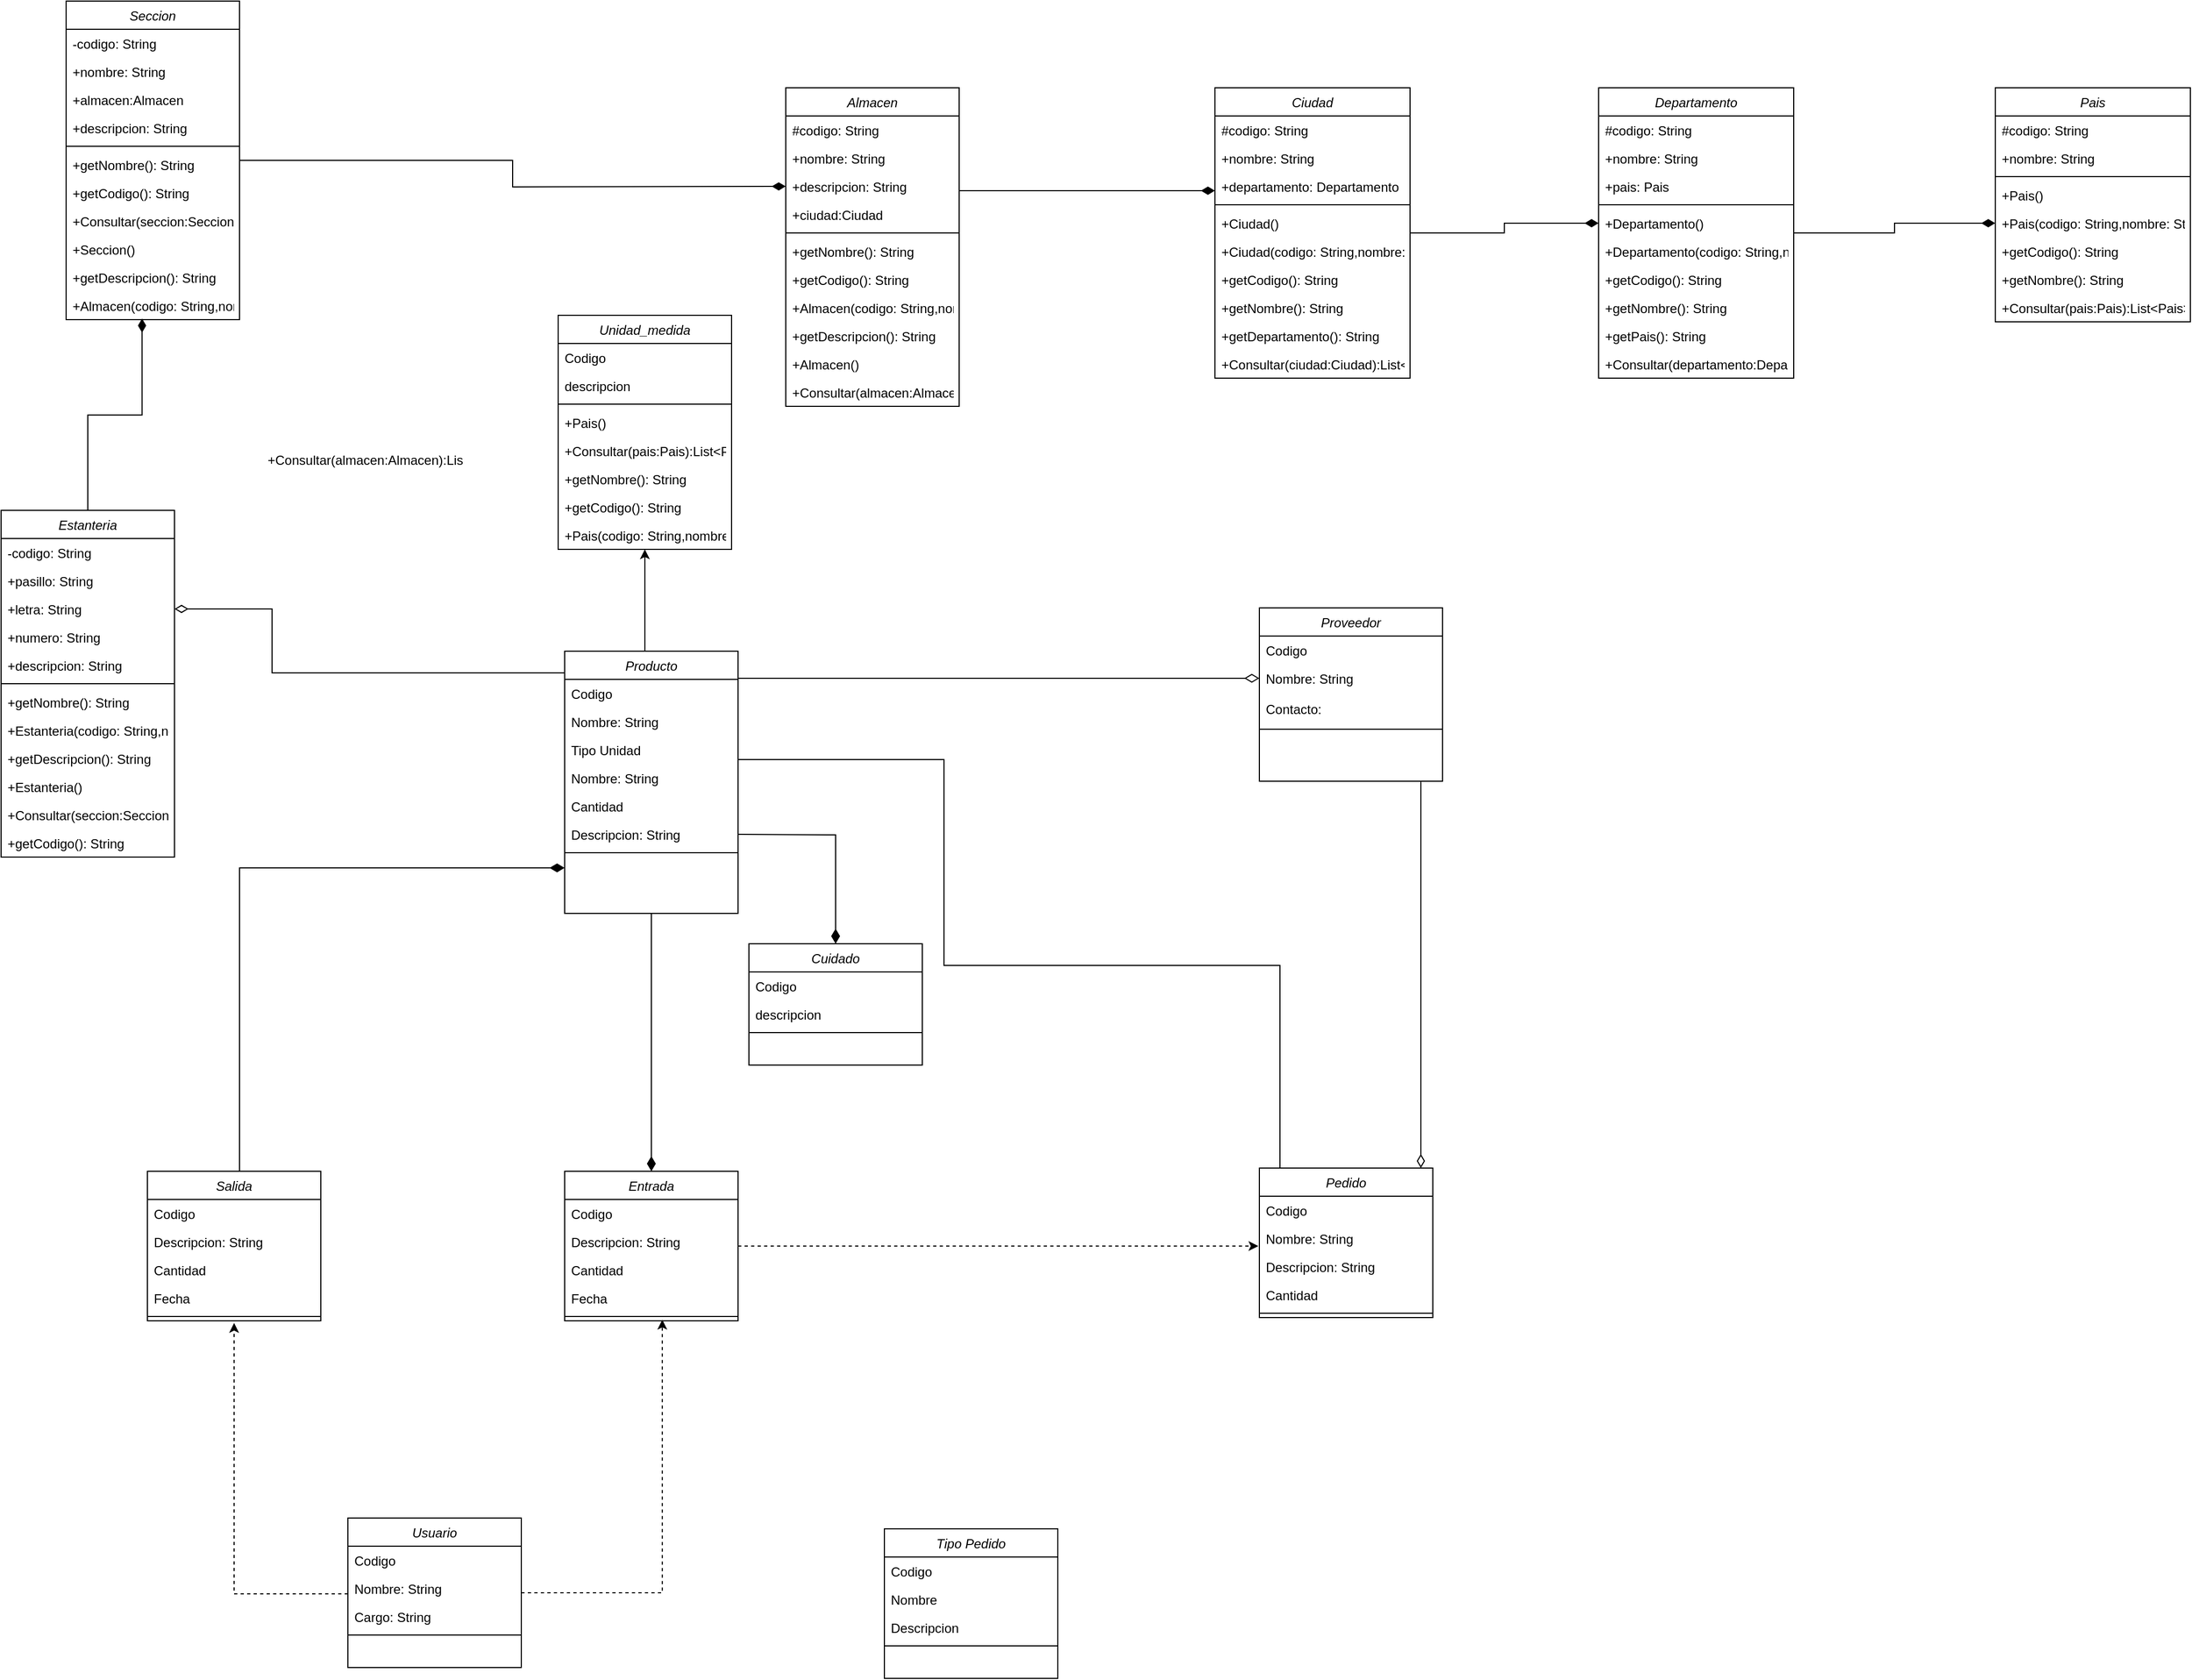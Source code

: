 <mxfile version="20.3.0" type="github">
  <diagram id="C5RBs43oDa-KdzZeNtuy" name="Page-1">
    <mxGraphModel dx="570" dy="1481" grid="1" gridSize="10" guides="1" tooltips="1" connect="1" arrows="1" fold="1" page="1" pageScale="1" pageWidth="827" pageHeight="1169" math="0" shadow="0">
      <root>
        <mxCell id="WIyWlLk6GJQsqaUBKTNV-0" />
        <mxCell id="WIyWlLk6GJQsqaUBKTNV-1" parent="WIyWlLk6GJQsqaUBKTNV-0" />
        <mxCell id="LgvfmR9-56JRPEU1bEDX-1" style="edgeStyle=orthogonalEdgeStyle;rounded=0;orthogonalLoop=1;jettySize=auto;html=1;endArrow=diamondThin;endFill=0;startSize=10;endSize=10;" parent="WIyWlLk6GJQsqaUBKTNV-1" source="zkfFHV4jXpPFQw0GAbJ--0" target="-KuMpNJdJ7WEaTeVx7aB-79" edge="1">
          <mxGeometry relative="1" as="geometry">
            <Array as="points">
              <mxPoint x="1310" y="-240" />
              <mxPoint x="1310" y="-240" />
            </Array>
          </mxGeometry>
        </mxCell>
        <mxCell id="zkfFHV4jXpPFQw0GAbJ--0" value="Proveedor" style="swimlane;fontStyle=2;align=center;verticalAlign=top;childLayout=stackLayout;horizontal=1;startSize=26;horizontalStack=0;resizeParent=1;resizeLast=0;collapsible=1;marginBottom=0;rounded=0;shadow=0;strokeWidth=1;" parent="WIyWlLk6GJQsqaUBKTNV-1" vertex="1">
          <mxGeometry x="1161" y="-560" width="169" height="160" as="geometry">
            <mxRectangle x="230" y="140" width="160" height="26" as="alternateBounds" />
          </mxGeometry>
        </mxCell>
        <mxCell id="-KuMpNJdJ7WEaTeVx7aB-61" value="Codigo" style="text;align=left;verticalAlign=top;spacingLeft=4;spacingRight=4;overflow=hidden;rotatable=0;points=[[0,0.5],[1,0.5]];portConstraint=eastwest;" parent="zkfFHV4jXpPFQw0GAbJ--0" vertex="1">
          <mxGeometry y="26" width="169" height="26" as="geometry" />
        </mxCell>
        <mxCell id="zkfFHV4jXpPFQw0GAbJ--1" value="Nombre: String" style="text;align=left;verticalAlign=top;spacingLeft=4;spacingRight=4;overflow=hidden;rotatable=0;points=[[0,0.5],[1,0.5]];portConstraint=eastwest;" parent="zkfFHV4jXpPFQw0GAbJ--0" vertex="1">
          <mxGeometry y="52" width="169" height="28" as="geometry" />
        </mxCell>
        <mxCell id="x1DlfcaKUxMc92nRR1oP-15" value="Contacto:" style="text;align=left;verticalAlign=top;spacingLeft=4;spacingRight=4;overflow=hidden;rotatable=0;points=[[0,0.5],[1,0.5]];portConstraint=eastwest;" parent="zkfFHV4jXpPFQw0GAbJ--0" vertex="1">
          <mxGeometry y="80" width="169" height="28" as="geometry" />
        </mxCell>
        <mxCell id="zkfFHV4jXpPFQw0GAbJ--4" value="" style="line;html=1;strokeWidth=1;align=left;verticalAlign=middle;spacingTop=-1;spacingLeft=3;spacingRight=3;rotatable=0;labelPosition=right;points=[];portConstraint=eastwest;" parent="zkfFHV4jXpPFQw0GAbJ--0" vertex="1">
          <mxGeometry y="108" width="169" height="8" as="geometry" />
        </mxCell>
        <mxCell id="FrrXkEWVm4gh1E0Oda3U-0" style="edgeStyle=orthogonalEdgeStyle;rounded=0;orthogonalLoop=1;jettySize=auto;html=1;entryX=0.5;entryY=1.25;entryDx=0;entryDy=0;entryPerimeter=0;dashed=1;" parent="WIyWlLk6GJQsqaUBKTNV-1" source="-KuMpNJdJ7WEaTeVx7aB-62" target="-KuMpNJdJ7WEaTeVx7aB-78" edge="1">
          <mxGeometry relative="1" as="geometry">
            <Array as="points">
              <mxPoint x="215" y="350" />
            </Array>
          </mxGeometry>
        </mxCell>
        <mxCell id="FrrXkEWVm4gh1E0Oda3U-1" style="edgeStyle=orthogonalEdgeStyle;rounded=0;orthogonalLoop=1;jettySize=auto;html=1;entryX=0.563;entryY=0.875;entryDx=0;entryDy=0;entryPerimeter=0;dashed=1;" parent="WIyWlLk6GJQsqaUBKTNV-1" source="-KuMpNJdJ7WEaTeVx7aB-62" target="M_nrPv68LQVrj1rYmoWH-5" edge="1">
          <mxGeometry relative="1" as="geometry">
            <Array as="points">
              <mxPoint x="610" y="349" />
            </Array>
          </mxGeometry>
        </mxCell>
        <mxCell id="-KuMpNJdJ7WEaTeVx7aB-62" value="Usuario" style="swimlane;fontStyle=2;align=center;verticalAlign=top;childLayout=stackLayout;horizontal=1;startSize=26;horizontalStack=0;resizeParent=1;resizeLast=0;collapsible=1;marginBottom=0;rounded=0;shadow=0;strokeWidth=1;" parent="WIyWlLk6GJQsqaUBKTNV-1" vertex="1">
          <mxGeometry x="320" y="280" width="160" height="138" as="geometry">
            <mxRectangle x="230" y="140" width="160" height="26" as="alternateBounds" />
          </mxGeometry>
        </mxCell>
        <mxCell id="-KuMpNJdJ7WEaTeVx7aB-63" value="Codigo" style="text;align=left;verticalAlign=top;spacingLeft=4;spacingRight=4;overflow=hidden;rotatable=0;points=[[0,0.5],[1,0.5]];portConstraint=eastwest;" parent="-KuMpNJdJ7WEaTeVx7aB-62" vertex="1">
          <mxGeometry y="26" width="160" height="26" as="geometry" />
        </mxCell>
        <mxCell id="-KuMpNJdJ7WEaTeVx7aB-64" value="Nombre: String" style="text;align=left;verticalAlign=top;spacingLeft=4;spacingRight=4;overflow=hidden;rotatable=0;points=[[0,0.5],[1,0.5]];portConstraint=eastwest;" parent="-KuMpNJdJ7WEaTeVx7aB-62" vertex="1">
          <mxGeometry y="52" width="160" height="26" as="geometry" />
        </mxCell>
        <mxCell id="doakBsPh-R9lay9GGXW2-1" value="Cargo: String" style="text;align=left;verticalAlign=top;spacingLeft=4;spacingRight=4;overflow=hidden;rotatable=0;points=[[0,0.5],[1,0.5]];portConstraint=eastwest;" parent="-KuMpNJdJ7WEaTeVx7aB-62" vertex="1">
          <mxGeometry y="78" width="160" height="26" as="geometry" />
        </mxCell>
        <mxCell id="-KuMpNJdJ7WEaTeVx7aB-66" value="" style="line;html=1;strokeWidth=1;align=left;verticalAlign=middle;spacingTop=-1;spacingLeft=3;spacingRight=3;rotatable=0;labelPosition=right;points=[];portConstraint=eastwest;" parent="-KuMpNJdJ7WEaTeVx7aB-62" vertex="1">
          <mxGeometry y="104" width="160" height="8" as="geometry" />
        </mxCell>
        <mxCell id="FrrXkEWVm4gh1E0Oda3U-3" style="edgeStyle=orthogonalEdgeStyle;rounded=0;orthogonalLoop=1;jettySize=auto;html=1;endArrow=diamondThin;endFill=0;endSize=11;" parent="WIyWlLk6GJQsqaUBKTNV-1" source="-KuMpNJdJ7WEaTeVx7aB-67" target="zkfFHV4jXpPFQw0GAbJ--1" edge="1">
          <mxGeometry relative="1" as="geometry">
            <Array as="points">
              <mxPoint x="1080" y="-495" />
              <mxPoint x="1080" y="-495" />
            </Array>
          </mxGeometry>
        </mxCell>
        <mxCell id="FrrXkEWVm4gh1E0Oda3U-4" style="edgeStyle=orthogonalEdgeStyle;rounded=0;orthogonalLoop=1;jettySize=auto;html=1;entryX=0.5;entryY=0;entryDx=0;entryDy=0;endArrow=diamondThin;endFill=1;endSize=11;" parent="WIyWlLk6GJQsqaUBKTNV-1" source="-KuMpNJdJ7WEaTeVx7aB-67" target="M_nrPv68LQVrj1rYmoWH-0" edge="1">
          <mxGeometry relative="1" as="geometry" />
        </mxCell>
        <mxCell id="LgvfmR9-56JRPEU1bEDX-0" style="edgeStyle=orthogonalEdgeStyle;rounded=0;orthogonalLoop=1;jettySize=auto;html=1;endArrow=none;endFill=0;" parent="WIyWlLk6GJQsqaUBKTNV-1" source="-KuMpNJdJ7WEaTeVx7aB-67" target="-KuMpNJdJ7WEaTeVx7aB-79" edge="1">
          <mxGeometry relative="1" as="geometry">
            <Array as="points">
              <mxPoint x="870" y="-420" />
              <mxPoint x="870" y="-230" />
              <mxPoint x="1180" y="-230" />
            </Array>
          </mxGeometry>
        </mxCell>
        <mxCell id="KFpGfA5ClN1uyPiwpJer-17" style="edgeStyle=orthogonalEdgeStyle;rounded=0;orthogonalLoop=1;jettySize=auto;html=1;entryX=1;entryY=0.5;entryDx=0;entryDy=0;endArrow=diamondThin;endFill=0;endSize=10;" parent="WIyWlLk6GJQsqaUBKTNV-1" source="-KuMpNJdJ7WEaTeVx7aB-67" target="doakBsPh-R9lay9GGXW2-18" edge="1">
          <mxGeometry relative="1" as="geometry">
            <Array as="points">
              <mxPoint x="250" y="-500" />
              <mxPoint x="250" y="-559" />
            </Array>
          </mxGeometry>
        </mxCell>
        <mxCell id="VSebWjxJgYvtycWoznJE-12" style="edgeStyle=orthogonalEdgeStyle;rounded=0;orthogonalLoop=1;jettySize=auto;html=1;" parent="WIyWlLk6GJQsqaUBKTNV-1" source="-KuMpNJdJ7WEaTeVx7aB-67" target="x1DlfcaKUxMc92nRR1oP-0" edge="1">
          <mxGeometry relative="1" as="geometry">
            <Array as="points">
              <mxPoint x="594" y="-550" />
              <mxPoint x="594" y="-550" />
            </Array>
          </mxGeometry>
        </mxCell>
        <mxCell id="-KuMpNJdJ7WEaTeVx7aB-67" value="Producto" style="swimlane;fontStyle=2;align=center;verticalAlign=top;childLayout=stackLayout;horizontal=1;startSize=26;horizontalStack=0;resizeParent=1;resizeLast=0;collapsible=1;marginBottom=0;rounded=0;shadow=0;strokeWidth=1;" parent="WIyWlLk6GJQsqaUBKTNV-1" vertex="1">
          <mxGeometry x="520" y="-520" width="160" height="242" as="geometry">
            <mxRectangle x="230" y="140" width="160" height="26" as="alternateBounds" />
          </mxGeometry>
        </mxCell>
        <mxCell id="-KuMpNJdJ7WEaTeVx7aB-68" value="Codigo" style="text;align=left;verticalAlign=top;spacingLeft=4;spacingRight=4;overflow=hidden;rotatable=0;points=[[0,0.5],[1,0.5]];portConstraint=eastwest;" parent="-KuMpNJdJ7WEaTeVx7aB-67" vertex="1">
          <mxGeometry y="26" width="160" height="26" as="geometry" />
        </mxCell>
        <mxCell id="-KuMpNJdJ7WEaTeVx7aB-69" value="Nombre: String" style="text;align=left;verticalAlign=top;spacingLeft=4;spacingRight=4;overflow=hidden;rotatable=0;points=[[0,0.5],[1,0.5]];portConstraint=eastwest;" parent="-KuMpNJdJ7WEaTeVx7aB-67" vertex="1">
          <mxGeometry y="52" width="160" height="26" as="geometry" />
        </mxCell>
        <mxCell id="LgvfmR9-56JRPEU1bEDX-3" value="Tipo Unidad" style="text;align=left;verticalAlign=top;spacingLeft=4;spacingRight=4;overflow=hidden;rotatable=0;points=[[0,0.5],[1,0.5]];portConstraint=eastwest;" parent="-KuMpNJdJ7WEaTeVx7aB-67" vertex="1">
          <mxGeometry y="78" width="160" height="26" as="geometry" />
        </mxCell>
        <mxCell id="LgvfmR9-56JRPEU1bEDX-2" value="Nombre: String" style="text;align=left;verticalAlign=top;spacingLeft=4;spacingRight=4;overflow=hidden;rotatable=0;points=[[0,0.5],[1,0.5]];portConstraint=eastwest;" parent="-KuMpNJdJ7WEaTeVx7aB-67" vertex="1">
          <mxGeometry y="104" width="160" height="26" as="geometry" />
        </mxCell>
        <mxCell id="-KuMpNJdJ7WEaTeVx7aB-72" value="Cantidad" style="text;align=left;verticalAlign=top;spacingLeft=4;spacingRight=4;overflow=hidden;rotatable=0;points=[[0,0.5],[1,0.5]];portConstraint=eastwest;rounded=0;shadow=0;html=0;" parent="-KuMpNJdJ7WEaTeVx7aB-67" vertex="1">
          <mxGeometry y="130" width="160" height="26" as="geometry" />
        </mxCell>
        <mxCell id="-KuMpNJdJ7WEaTeVx7aB-70" value="Descripcion: String" style="text;align=left;verticalAlign=top;spacingLeft=4;spacingRight=4;overflow=hidden;rotatable=0;points=[[0,0.5],[1,0.5]];portConstraint=eastwest;rounded=0;shadow=0;html=0;" parent="-KuMpNJdJ7WEaTeVx7aB-67" vertex="1">
          <mxGeometry y="156" width="160" height="26" as="geometry" />
        </mxCell>
        <mxCell id="-KuMpNJdJ7WEaTeVx7aB-71" value="" style="line;html=1;strokeWidth=1;align=left;verticalAlign=middle;spacingTop=-1;spacingLeft=3;spacingRight=3;rotatable=0;labelPosition=right;points=[];portConstraint=eastwest;" parent="-KuMpNJdJ7WEaTeVx7aB-67" vertex="1">
          <mxGeometry y="182" width="160" height="8" as="geometry" />
        </mxCell>
        <mxCell id="FrrXkEWVm4gh1E0Oda3U-6" style="edgeStyle=orthogonalEdgeStyle;rounded=0;orthogonalLoop=1;jettySize=auto;html=1;endArrow=diamondThin;endFill=1;endSize=11;" parent="WIyWlLk6GJQsqaUBKTNV-1" source="-KuMpNJdJ7WEaTeVx7aB-73" target="-KuMpNJdJ7WEaTeVx7aB-67" edge="1">
          <mxGeometry relative="1" as="geometry">
            <Array as="points">
              <mxPoint x="220" y="-320" />
            </Array>
          </mxGeometry>
        </mxCell>
        <mxCell id="-KuMpNJdJ7WEaTeVx7aB-73" value="Salida" style="swimlane;fontStyle=2;align=center;verticalAlign=top;childLayout=stackLayout;horizontal=1;startSize=26;horizontalStack=0;resizeParent=1;resizeLast=0;collapsible=1;marginBottom=0;rounded=0;shadow=0;strokeWidth=1;" parent="WIyWlLk6GJQsqaUBKTNV-1" vertex="1">
          <mxGeometry x="135" y="-40" width="160" height="138" as="geometry">
            <mxRectangle x="230" y="140" width="160" height="26" as="alternateBounds" />
          </mxGeometry>
        </mxCell>
        <mxCell id="-KuMpNJdJ7WEaTeVx7aB-74" value="Codigo" style="text;align=left;verticalAlign=top;spacingLeft=4;spacingRight=4;overflow=hidden;rotatable=0;points=[[0,0.5],[1,0.5]];portConstraint=eastwest;" parent="-KuMpNJdJ7WEaTeVx7aB-73" vertex="1">
          <mxGeometry y="26" width="160" height="26" as="geometry" />
        </mxCell>
        <mxCell id="-KuMpNJdJ7WEaTeVx7aB-76" value="Descripcion: String" style="text;align=left;verticalAlign=top;spacingLeft=4;spacingRight=4;overflow=hidden;rotatable=0;points=[[0,0.5],[1,0.5]];portConstraint=eastwest;rounded=0;shadow=0;html=0;" parent="-KuMpNJdJ7WEaTeVx7aB-73" vertex="1">
          <mxGeometry y="52" width="160" height="26" as="geometry" />
        </mxCell>
        <mxCell id="-KuMpNJdJ7WEaTeVx7aB-77" value="Cantidad" style="text;align=left;verticalAlign=top;spacingLeft=4;spacingRight=4;overflow=hidden;rotatable=0;points=[[0,0.5],[1,0.5]];portConstraint=eastwest;rounded=0;shadow=0;html=0;" parent="-KuMpNJdJ7WEaTeVx7aB-73" vertex="1">
          <mxGeometry y="78" width="160" height="26" as="geometry" />
        </mxCell>
        <mxCell id="doakBsPh-R9lay9GGXW2-0" value="Fecha" style="text;align=left;verticalAlign=top;spacingLeft=4;spacingRight=4;overflow=hidden;rotatable=0;points=[[0,0.5],[1,0.5]];portConstraint=eastwest;" parent="-KuMpNJdJ7WEaTeVx7aB-73" vertex="1">
          <mxGeometry y="104" width="160" height="26" as="geometry" />
        </mxCell>
        <mxCell id="-KuMpNJdJ7WEaTeVx7aB-78" value="" style="line;html=1;strokeWidth=1;align=left;verticalAlign=middle;spacingTop=-1;spacingLeft=3;spacingRight=3;rotatable=0;labelPosition=right;points=[];portConstraint=eastwest;" parent="-KuMpNJdJ7WEaTeVx7aB-73" vertex="1">
          <mxGeometry y="130" width="160" height="8" as="geometry" />
        </mxCell>
        <mxCell id="-KuMpNJdJ7WEaTeVx7aB-79" value="Pedido" style="swimlane;fontStyle=2;align=center;verticalAlign=top;childLayout=stackLayout;horizontal=1;startSize=26;horizontalStack=0;resizeParent=1;resizeLast=0;collapsible=1;marginBottom=0;rounded=0;shadow=0;strokeWidth=1;" parent="WIyWlLk6GJQsqaUBKTNV-1" vertex="1">
          <mxGeometry x="1161" y="-43" width="160" height="138" as="geometry">
            <mxRectangle x="230" y="140" width="160" height="26" as="alternateBounds" />
          </mxGeometry>
        </mxCell>
        <mxCell id="-KuMpNJdJ7WEaTeVx7aB-80" value="Codigo" style="text;align=left;verticalAlign=top;spacingLeft=4;spacingRight=4;overflow=hidden;rotatable=0;points=[[0,0.5],[1,0.5]];portConstraint=eastwest;" parent="-KuMpNJdJ7WEaTeVx7aB-79" vertex="1">
          <mxGeometry y="26" width="160" height="26" as="geometry" />
        </mxCell>
        <mxCell id="-KuMpNJdJ7WEaTeVx7aB-81" value="Nombre: String" style="text;align=left;verticalAlign=top;spacingLeft=4;spacingRight=4;overflow=hidden;rotatable=0;points=[[0,0.5],[1,0.5]];portConstraint=eastwest;" parent="-KuMpNJdJ7WEaTeVx7aB-79" vertex="1">
          <mxGeometry y="52" width="160" height="26" as="geometry" />
        </mxCell>
        <mxCell id="-KuMpNJdJ7WEaTeVx7aB-82" value="Descripcion: String" style="text;align=left;verticalAlign=top;spacingLeft=4;spacingRight=4;overflow=hidden;rotatable=0;points=[[0,0.5],[1,0.5]];portConstraint=eastwest;rounded=0;shadow=0;html=0;" parent="-KuMpNJdJ7WEaTeVx7aB-79" vertex="1">
          <mxGeometry y="78" width="160" height="26" as="geometry" />
        </mxCell>
        <mxCell id="-KuMpNJdJ7WEaTeVx7aB-83" value="Cantidad" style="text;align=left;verticalAlign=top;spacingLeft=4;spacingRight=4;overflow=hidden;rotatable=0;points=[[0,0.5],[1,0.5]];portConstraint=eastwest;rounded=0;shadow=0;html=0;" parent="-KuMpNJdJ7WEaTeVx7aB-79" vertex="1">
          <mxGeometry y="104" width="160" height="26" as="geometry" />
        </mxCell>
        <mxCell id="-KuMpNJdJ7WEaTeVx7aB-84" value="" style="line;html=1;strokeWidth=1;align=left;verticalAlign=middle;spacingTop=-1;spacingLeft=3;spacingRight=3;rotatable=0;labelPosition=right;points=[];portConstraint=eastwest;" parent="-KuMpNJdJ7WEaTeVx7aB-79" vertex="1">
          <mxGeometry y="130" width="160" height="8" as="geometry" />
        </mxCell>
        <mxCell id="KFpGfA5ClN1uyPiwpJer-16" style="edgeStyle=orthogonalEdgeStyle;rounded=0;orthogonalLoop=1;jettySize=auto;html=1;endArrow=diamondThin;endFill=1;endSize=10;entryX=0.438;entryY=0.962;entryDx=0;entryDy=0;entryPerimeter=0;" parent="WIyWlLk6GJQsqaUBKTNV-1" source="doakBsPh-R9lay9GGXW2-14" target="VSebWjxJgYvtycWoznJE-2" edge="1">
          <mxGeometry relative="1" as="geometry">
            <mxPoint x="110" y="-880" as="targetPoint" />
          </mxGeometry>
        </mxCell>
        <mxCell id="doakBsPh-R9lay9GGXW2-14" value="Estanteria&#xa;" style="swimlane;fontStyle=2;align=center;verticalAlign=top;childLayout=stackLayout;horizontal=1;startSize=26;horizontalStack=0;resizeParent=1;resizeLast=0;collapsible=1;marginBottom=0;rounded=0;shadow=0;strokeWidth=1;" parent="WIyWlLk6GJQsqaUBKTNV-1" vertex="1">
          <mxGeometry y="-650" width="160" height="320" as="geometry">
            <mxRectangle x="30" y="-1040" width="160" height="26" as="alternateBounds" />
          </mxGeometry>
        </mxCell>
        <mxCell id="doakBsPh-R9lay9GGXW2-15" value="-codigo: String" style="text;align=left;verticalAlign=top;spacingLeft=4;spacingRight=4;overflow=hidden;rotatable=0;points=[[0,0.5],[1,0.5]];portConstraint=eastwest;" parent="doakBsPh-R9lay9GGXW2-14" vertex="1">
          <mxGeometry y="26" width="160" height="26" as="geometry" />
        </mxCell>
        <mxCell id="doakBsPh-R9lay9GGXW2-16" value="+pasillo: String" style="text;align=left;verticalAlign=top;spacingLeft=4;spacingRight=4;overflow=hidden;rotatable=0;points=[[0,0.5],[1,0.5]];portConstraint=eastwest;" parent="doakBsPh-R9lay9GGXW2-14" vertex="1">
          <mxGeometry y="52" width="160" height="26" as="geometry" />
        </mxCell>
        <mxCell id="doakBsPh-R9lay9GGXW2-18" value="+letra: String" style="text;align=left;verticalAlign=top;spacingLeft=4;spacingRight=4;overflow=hidden;rotatable=0;points=[[0,0.5],[1,0.5]];portConstraint=eastwest;rounded=0;shadow=0;html=0;" parent="doakBsPh-R9lay9GGXW2-14" vertex="1">
          <mxGeometry y="78" width="160" height="26" as="geometry" />
        </mxCell>
        <mxCell id="LgvfmR9-56JRPEU1bEDX-13" value="+numero: String" style="text;align=left;verticalAlign=top;spacingLeft=4;spacingRight=4;overflow=hidden;rotatable=0;points=[[0,0.5],[1,0.5]];portConstraint=eastwest;rounded=0;shadow=0;html=0;" parent="doakBsPh-R9lay9GGXW2-14" vertex="1">
          <mxGeometry y="104" width="160" height="26" as="geometry" />
        </mxCell>
        <mxCell id="doakBsPh-R9lay9GGXW2-17" value="+descripcion: String" style="text;align=left;verticalAlign=top;spacingLeft=4;spacingRight=4;overflow=hidden;rotatable=0;points=[[0,0.5],[1,0.5]];portConstraint=eastwest;rounded=0;shadow=0;html=0;" parent="doakBsPh-R9lay9GGXW2-14" vertex="1">
          <mxGeometry y="130" width="160" height="26" as="geometry" />
        </mxCell>
        <mxCell id="doakBsPh-R9lay9GGXW2-19" value="" style="line;html=1;strokeWidth=1;align=left;verticalAlign=middle;spacingTop=-1;spacingLeft=3;spacingRight=3;rotatable=0;labelPosition=right;points=[];portConstraint=eastwest;" parent="doakBsPh-R9lay9GGXW2-14" vertex="1">
          <mxGeometry y="156" width="160" height="8" as="geometry" />
        </mxCell>
        <mxCell id="1x3r1Awy3uI4D6c1kBr4-1" value="+getNombre(): String" style="text;align=left;verticalAlign=top;spacingLeft=4;spacingRight=4;overflow=hidden;rotatable=0;points=[[0,0.5],[1,0.5]];portConstraint=eastwest;" vertex="1" parent="doakBsPh-R9lay9GGXW2-14">
          <mxGeometry y="164" width="160" height="26" as="geometry" />
        </mxCell>
        <mxCell id="1x3r1Awy3uI4D6c1kBr4-6" value="+Estanteria(codigo: String,nombre: String, pasillo:String, letra:String, numero:String, descripcion:String, seccion: Seccion)" style="text;align=left;verticalAlign=top;spacingLeft=4;spacingRight=4;overflow=hidden;rotatable=0;points=[[0,0.5],[1,0.5]];portConstraint=eastwest;" vertex="1" parent="doakBsPh-R9lay9GGXW2-14">
          <mxGeometry y="190" width="160" height="26" as="geometry" />
        </mxCell>
        <mxCell id="1x3r1Awy3uI4D6c1kBr4-5" value="+getDescripcion(): String" style="text;align=left;verticalAlign=top;spacingLeft=4;spacingRight=4;overflow=hidden;rotatable=0;points=[[0,0.5],[1,0.5]];portConstraint=eastwest;" vertex="1" parent="doakBsPh-R9lay9GGXW2-14">
          <mxGeometry y="216" width="160" height="26" as="geometry" />
        </mxCell>
        <mxCell id="1x3r1Awy3uI4D6c1kBr4-4" value="+Estanteria()" style="text;align=left;verticalAlign=top;spacingLeft=4;spacingRight=4;overflow=hidden;rotatable=0;points=[[0,0.5],[1,0.5]];portConstraint=eastwest;" vertex="1" parent="doakBsPh-R9lay9GGXW2-14">
          <mxGeometry y="242" width="160" height="26" as="geometry" />
        </mxCell>
        <mxCell id="1x3r1Awy3uI4D6c1kBr4-3" value="+Consultar(seccion:Seccion):List&lt;Estanteria&gt;" style="text;align=left;verticalAlign=top;spacingLeft=4;spacingRight=4;overflow=hidden;rotatable=0;points=[[0,0.5],[1,0.5]];portConstraint=eastwest;" vertex="1" parent="doakBsPh-R9lay9GGXW2-14">
          <mxGeometry y="268" width="160" height="26" as="geometry" />
        </mxCell>
        <mxCell id="1x3r1Awy3uI4D6c1kBr4-2" value="+getCodigo(): String" style="text;align=left;verticalAlign=top;spacingLeft=4;spacingRight=4;overflow=hidden;rotatable=0;points=[[0,0.5],[1,0.5]];portConstraint=eastwest;" vertex="1" parent="doakBsPh-R9lay9GGXW2-14">
          <mxGeometry y="294" width="160" height="26" as="geometry" />
        </mxCell>
        <mxCell id="doakBsPh-R9lay9GGXW2-20" value="Tipo Pedido" style="swimlane;fontStyle=2;align=center;verticalAlign=top;childLayout=stackLayout;horizontal=1;startSize=26;horizontalStack=0;resizeParent=1;resizeLast=0;collapsible=1;marginBottom=0;rounded=0;shadow=0;strokeWidth=1;" parent="WIyWlLk6GJQsqaUBKTNV-1" vertex="1">
          <mxGeometry x="815" y="290" width="160" height="138" as="geometry">
            <mxRectangle x="230" y="140" width="160" height="26" as="alternateBounds" />
          </mxGeometry>
        </mxCell>
        <mxCell id="doakBsPh-R9lay9GGXW2-21" value="Codigo" style="text;align=left;verticalAlign=top;spacingLeft=4;spacingRight=4;overflow=hidden;rotatable=0;points=[[0,0.5],[1,0.5]];portConstraint=eastwest;" parent="doakBsPh-R9lay9GGXW2-20" vertex="1">
          <mxGeometry y="26" width="160" height="26" as="geometry" />
        </mxCell>
        <mxCell id="doakBsPh-R9lay9GGXW2-22" value="Nombre" style="text;align=left;verticalAlign=top;spacingLeft=4;spacingRight=4;overflow=hidden;rotatable=0;points=[[0,0.5],[1,0.5]];portConstraint=eastwest;" parent="doakBsPh-R9lay9GGXW2-20" vertex="1">
          <mxGeometry y="52" width="160" height="26" as="geometry" />
        </mxCell>
        <mxCell id="doakBsPh-R9lay9GGXW2-23" value="Descripcion" style="text;align=left;verticalAlign=top;spacingLeft=4;spacingRight=4;overflow=hidden;rotatable=0;points=[[0,0.5],[1,0.5]];portConstraint=eastwest;rounded=0;shadow=0;html=0;" parent="doakBsPh-R9lay9GGXW2-20" vertex="1">
          <mxGeometry y="78" width="160" height="26" as="geometry" />
        </mxCell>
        <mxCell id="doakBsPh-R9lay9GGXW2-25" value="" style="line;html=1;strokeWidth=1;align=left;verticalAlign=middle;spacingTop=-1;spacingLeft=3;spacingRight=3;rotatable=0;labelPosition=right;points=[];portConstraint=eastwest;" parent="doakBsPh-R9lay9GGXW2-20" vertex="1">
          <mxGeometry y="104" width="160" height="8" as="geometry" />
        </mxCell>
        <mxCell id="FrrXkEWVm4gh1E0Oda3U-2" style="edgeStyle=orthogonalEdgeStyle;rounded=0;orthogonalLoop=1;jettySize=auto;html=1;entryX=-0.006;entryY=0.769;entryDx=0;entryDy=0;entryPerimeter=0;dashed=1;" parent="WIyWlLk6GJQsqaUBKTNV-1" source="M_nrPv68LQVrj1rYmoWH-0" target="-KuMpNJdJ7WEaTeVx7aB-81" edge="1">
          <mxGeometry relative="1" as="geometry" />
        </mxCell>
        <mxCell id="M_nrPv68LQVrj1rYmoWH-0" value="Entrada" style="swimlane;fontStyle=2;align=center;verticalAlign=top;childLayout=stackLayout;horizontal=1;startSize=26;horizontalStack=0;resizeParent=1;resizeLast=0;collapsible=1;marginBottom=0;rounded=0;shadow=0;strokeWidth=1;" parent="WIyWlLk6GJQsqaUBKTNV-1" vertex="1">
          <mxGeometry x="520" y="-40" width="160" height="138" as="geometry">
            <mxRectangle x="230" y="140" width="160" height="26" as="alternateBounds" />
          </mxGeometry>
        </mxCell>
        <mxCell id="M_nrPv68LQVrj1rYmoWH-1" value="Codigo" style="text;align=left;verticalAlign=top;spacingLeft=4;spacingRight=4;overflow=hidden;rotatable=0;points=[[0,0.5],[1,0.5]];portConstraint=eastwest;" parent="M_nrPv68LQVrj1rYmoWH-0" vertex="1">
          <mxGeometry y="26" width="160" height="26" as="geometry" />
        </mxCell>
        <mxCell id="M_nrPv68LQVrj1rYmoWH-2" value="Descripcion: String" style="text;align=left;verticalAlign=top;spacingLeft=4;spacingRight=4;overflow=hidden;rotatable=0;points=[[0,0.5],[1,0.5]];portConstraint=eastwest;rounded=0;shadow=0;html=0;" parent="M_nrPv68LQVrj1rYmoWH-0" vertex="1">
          <mxGeometry y="52" width="160" height="26" as="geometry" />
        </mxCell>
        <mxCell id="M_nrPv68LQVrj1rYmoWH-3" value="Cantidad" style="text;align=left;verticalAlign=top;spacingLeft=4;spacingRight=4;overflow=hidden;rotatable=0;points=[[0,0.5],[1,0.5]];portConstraint=eastwest;rounded=0;shadow=0;html=0;" parent="M_nrPv68LQVrj1rYmoWH-0" vertex="1">
          <mxGeometry y="78" width="160" height="26" as="geometry" />
        </mxCell>
        <mxCell id="M_nrPv68LQVrj1rYmoWH-4" value="Fecha" style="text;align=left;verticalAlign=top;spacingLeft=4;spacingRight=4;overflow=hidden;rotatable=0;points=[[0,0.5],[1,0.5]];portConstraint=eastwest;" parent="M_nrPv68LQVrj1rYmoWH-0" vertex="1">
          <mxGeometry y="104" width="160" height="26" as="geometry" />
        </mxCell>
        <mxCell id="M_nrPv68LQVrj1rYmoWH-5" value="" style="line;html=1;strokeWidth=1;align=left;verticalAlign=middle;spacingTop=-1;spacingLeft=3;spacingRight=3;rotatable=0;labelPosition=right;points=[];portConstraint=eastwest;" parent="M_nrPv68LQVrj1rYmoWH-0" vertex="1">
          <mxGeometry y="130" width="160" height="8" as="geometry" />
        </mxCell>
        <mxCell id="KFpGfA5ClN1uyPiwpJer-15" style="edgeStyle=orthogonalEdgeStyle;rounded=0;orthogonalLoop=1;jettySize=auto;html=1;entryX=0;entryY=0.5;entryDx=0;entryDy=0;endArrow=diamondThin;endFill=1;endSize=10;" parent="WIyWlLk6GJQsqaUBKTNV-1" source="LgvfmR9-56JRPEU1bEDX-6" edge="1">
          <mxGeometry relative="1" as="geometry">
            <mxPoint x="724" y="-949" as="targetPoint" />
          </mxGeometry>
        </mxCell>
        <mxCell id="LgvfmR9-56JRPEU1bEDX-6" value="Seccion" style="swimlane;fontStyle=2;align=center;verticalAlign=top;childLayout=stackLayout;horizontal=1;startSize=26;horizontalStack=0;resizeParent=1;resizeLast=0;collapsible=1;marginBottom=0;rounded=0;shadow=0;strokeWidth=1;" parent="WIyWlLk6GJQsqaUBKTNV-1" vertex="1">
          <mxGeometry x="60" y="-1120" width="160" height="294" as="geometry">
            <mxRectangle x="230" y="140" width="160" height="26" as="alternateBounds" />
          </mxGeometry>
        </mxCell>
        <mxCell id="LgvfmR9-56JRPEU1bEDX-7" value="-codigo: String" style="text;align=left;verticalAlign=top;spacingLeft=4;spacingRight=4;overflow=hidden;rotatable=0;points=[[0,0.5],[1,0.5]];portConstraint=eastwest;" parent="LgvfmR9-56JRPEU1bEDX-6" vertex="1">
          <mxGeometry y="26" width="160" height="26" as="geometry" />
        </mxCell>
        <mxCell id="LgvfmR9-56JRPEU1bEDX-8" value="+nombre: String" style="text;align=left;verticalAlign=top;spacingLeft=4;spacingRight=4;overflow=hidden;rotatable=0;points=[[0,0.5],[1,0.5]];portConstraint=eastwest;" parent="LgvfmR9-56JRPEU1bEDX-6" vertex="1">
          <mxGeometry y="52" width="160" height="26" as="geometry" />
        </mxCell>
        <mxCell id="1x3r1Awy3uI4D6c1kBr4-0" value="+almacen:Almacen&#xa;" style="text;align=left;verticalAlign=top;spacingLeft=4;spacingRight=4;overflow=hidden;rotatable=0;points=[[0,0.5],[1,0.5]];portConstraint=eastwest;" vertex="1" parent="LgvfmR9-56JRPEU1bEDX-6">
          <mxGeometry y="78" width="160" height="26" as="geometry" />
        </mxCell>
        <mxCell id="LgvfmR9-56JRPEU1bEDX-9" value="+descripcion: String" style="text;align=left;verticalAlign=top;spacingLeft=4;spacingRight=4;overflow=hidden;rotatable=0;points=[[0,0.5],[1,0.5]];portConstraint=eastwest;rounded=0;shadow=0;html=0;" parent="LgvfmR9-56JRPEU1bEDX-6" vertex="1">
          <mxGeometry y="104" width="160" height="26" as="geometry" />
        </mxCell>
        <mxCell id="LgvfmR9-56JRPEU1bEDX-11" value="" style="line;html=1;strokeWidth=1;align=left;verticalAlign=middle;spacingTop=-1;spacingLeft=3;spacingRight=3;rotatable=0;labelPosition=right;points=[];portConstraint=eastwest;" parent="LgvfmR9-56JRPEU1bEDX-6" vertex="1">
          <mxGeometry y="130" width="160" height="8" as="geometry" />
        </mxCell>
        <mxCell id="VSebWjxJgYvtycWoznJE-0" value="+getNombre(): String" style="text;align=left;verticalAlign=top;spacingLeft=4;spacingRight=4;overflow=hidden;rotatable=0;points=[[0,0.5],[1,0.5]];portConstraint=eastwest;" parent="LgvfmR9-56JRPEU1bEDX-6" vertex="1">
          <mxGeometry y="138" width="160" height="26" as="geometry" />
        </mxCell>
        <mxCell id="VSebWjxJgYvtycWoznJE-1" value="+getCodigo(): String" style="text;align=left;verticalAlign=top;spacingLeft=4;spacingRight=4;overflow=hidden;rotatable=0;points=[[0,0.5],[1,0.5]];portConstraint=eastwest;" parent="LgvfmR9-56JRPEU1bEDX-6" vertex="1">
          <mxGeometry y="164" width="160" height="26" as="geometry" />
        </mxCell>
        <mxCell id="VSebWjxJgYvtycWoznJE-5" value="+Consultar(seccion:Seccion):List&lt;Seccion&gt;" style="text;align=left;verticalAlign=top;spacingLeft=4;spacingRight=4;overflow=hidden;rotatable=0;points=[[0,0.5],[1,0.5]];portConstraint=eastwest;" parent="LgvfmR9-56JRPEU1bEDX-6" vertex="1">
          <mxGeometry y="190" width="160" height="26" as="geometry" />
        </mxCell>
        <mxCell id="VSebWjxJgYvtycWoznJE-4" value="+Seccion()" style="text;align=left;verticalAlign=top;spacingLeft=4;spacingRight=4;overflow=hidden;rotatable=0;points=[[0,0.5],[1,0.5]];portConstraint=eastwest;" parent="LgvfmR9-56JRPEU1bEDX-6" vertex="1">
          <mxGeometry y="216" width="160" height="26" as="geometry" />
        </mxCell>
        <mxCell id="VSebWjxJgYvtycWoznJE-3" value="+getDescripcion(): String" style="text;align=left;verticalAlign=top;spacingLeft=4;spacingRight=4;overflow=hidden;rotatable=0;points=[[0,0.5],[1,0.5]];portConstraint=eastwest;" parent="LgvfmR9-56JRPEU1bEDX-6" vertex="1">
          <mxGeometry y="242" width="160" height="26" as="geometry" />
        </mxCell>
        <mxCell id="VSebWjxJgYvtycWoznJE-2" value="+Almacen(codigo: String,nombre: String, almacen:Almacen)" style="text;align=left;verticalAlign=top;spacingLeft=4;spacingRight=4;overflow=hidden;rotatable=0;points=[[0,0.5],[1,0.5]];portConstraint=eastwest;" parent="LgvfmR9-56JRPEU1bEDX-6" vertex="1">
          <mxGeometry y="268" width="160" height="26" as="geometry" />
        </mxCell>
        <mxCell id="LgvfmR9-56JRPEU1bEDX-34" style="edgeStyle=orthogonalEdgeStyle;rounded=0;orthogonalLoop=1;jettySize=auto;html=1;endArrow=diamondThin;endFill=1;startSize=10;endSize=10;" parent="WIyWlLk6GJQsqaUBKTNV-1" source="LgvfmR9-56JRPEU1bEDX-17" target="LgvfmR9-56JRPEU1bEDX-26" edge="1">
          <mxGeometry relative="1" as="geometry">
            <Array as="points">
              <mxPoint x="1060" y="-945" />
              <mxPoint x="1060" y="-945" />
            </Array>
          </mxGeometry>
        </mxCell>
        <mxCell id="LgvfmR9-56JRPEU1bEDX-17" value="Almacen" style="swimlane;fontStyle=2;align=center;verticalAlign=top;childLayout=stackLayout;horizontal=1;startSize=26;horizontalStack=0;resizeParent=1;resizeLast=0;collapsible=1;marginBottom=0;rounded=0;shadow=0;strokeWidth=1;" parent="WIyWlLk6GJQsqaUBKTNV-1" vertex="1">
          <mxGeometry x="724" y="-1040" width="160" height="294" as="geometry">
            <mxRectangle x="230" y="140" width="160" height="26" as="alternateBounds" />
          </mxGeometry>
        </mxCell>
        <mxCell id="LgvfmR9-56JRPEU1bEDX-18" value="#codigo: String" style="text;align=left;verticalAlign=top;spacingLeft=4;spacingRight=4;overflow=hidden;rotatable=0;points=[[0,0.5],[1,0.5]];portConstraint=eastwest;" parent="LgvfmR9-56JRPEU1bEDX-17" vertex="1">
          <mxGeometry y="26" width="160" height="26" as="geometry" />
        </mxCell>
        <mxCell id="LgvfmR9-56JRPEU1bEDX-19" value="+nombre: String" style="text;align=left;verticalAlign=top;spacingLeft=4;spacingRight=4;overflow=hidden;rotatable=0;points=[[0,0.5],[1,0.5]];portConstraint=eastwest;" parent="LgvfmR9-56JRPEU1bEDX-17" vertex="1">
          <mxGeometry y="52" width="160" height="26" as="geometry" />
        </mxCell>
        <mxCell id="LgvfmR9-56JRPEU1bEDX-20" value="+descripcion: String" style="text;align=left;verticalAlign=top;spacingLeft=4;spacingRight=4;overflow=hidden;rotatable=0;points=[[0,0.5],[1,0.5]];portConstraint=eastwest;rounded=0;shadow=0;html=0;" parent="LgvfmR9-56JRPEU1bEDX-17" vertex="1">
          <mxGeometry y="78" width="160" height="26" as="geometry" />
        </mxCell>
        <mxCell id="KFpGfA5ClN1uyPiwpJer-18" value="+ciudad:Ciudad" style="text;align=left;verticalAlign=top;spacingLeft=4;spacingRight=4;overflow=hidden;rotatable=0;points=[[0,0.5],[1,0.5]];portConstraint=eastwest;" parent="LgvfmR9-56JRPEU1bEDX-17" vertex="1">
          <mxGeometry y="104" width="160" height="26" as="geometry" />
        </mxCell>
        <mxCell id="LgvfmR9-56JRPEU1bEDX-21" value="" style="line;html=1;strokeWidth=1;align=left;verticalAlign=middle;spacingTop=-1;spacingLeft=3;spacingRight=3;rotatable=0;labelPosition=right;points=[];portConstraint=eastwest;" parent="LgvfmR9-56JRPEU1bEDX-17" vertex="1">
          <mxGeometry y="130" width="160" height="8" as="geometry" />
        </mxCell>
        <mxCell id="KFpGfA5ClN1uyPiwpJer-22" value="+getNombre(): String" style="text;align=left;verticalAlign=top;spacingLeft=4;spacingRight=4;overflow=hidden;rotatable=0;points=[[0,0.5],[1,0.5]];portConstraint=eastwest;" parent="LgvfmR9-56JRPEU1bEDX-17" vertex="1">
          <mxGeometry y="138" width="160" height="26" as="geometry" />
        </mxCell>
        <mxCell id="KFpGfA5ClN1uyPiwpJer-21" value="+getCodigo(): String" style="text;align=left;verticalAlign=top;spacingLeft=4;spacingRight=4;overflow=hidden;rotatable=0;points=[[0,0.5],[1,0.5]];portConstraint=eastwest;" parent="LgvfmR9-56JRPEU1bEDX-17" vertex="1">
          <mxGeometry y="164" width="160" height="26" as="geometry" />
        </mxCell>
        <mxCell id="KFpGfA5ClN1uyPiwpJer-20" value="+Almacen(codigo: String,nombre: String, ciudad: Ciudad)" style="text;align=left;verticalAlign=top;spacingLeft=4;spacingRight=4;overflow=hidden;rotatable=0;points=[[0,0.5],[1,0.5]];portConstraint=eastwest;" parent="LgvfmR9-56JRPEU1bEDX-17" vertex="1">
          <mxGeometry y="190" width="160" height="26" as="geometry" />
        </mxCell>
        <mxCell id="KFpGfA5ClN1uyPiwpJer-29" value="+getDescripcion(): String" style="text;align=left;verticalAlign=top;spacingLeft=4;spacingRight=4;overflow=hidden;rotatable=0;points=[[0,0.5],[1,0.5]];portConstraint=eastwest;" parent="LgvfmR9-56JRPEU1bEDX-17" vertex="1">
          <mxGeometry y="216" width="160" height="26" as="geometry" />
        </mxCell>
        <mxCell id="KFpGfA5ClN1uyPiwpJer-19" value="+Almacen()" style="text;align=left;verticalAlign=top;spacingLeft=4;spacingRight=4;overflow=hidden;rotatable=0;points=[[0,0.5],[1,0.5]];portConstraint=eastwest;" parent="LgvfmR9-56JRPEU1bEDX-17" vertex="1">
          <mxGeometry y="242" width="160" height="26" as="geometry" />
        </mxCell>
        <mxCell id="KFpGfA5ClN1uyPiwpJer-28" value="+Consultar(almacen:Almacen):List&lt;Almacen&gt;" style="text;align=left;verticalAlign=top;spacingLeft=4;spacingRight=4;overflow=hidden;rotatable=0;points=[[0,0.5],[1,0.5]];portConstraint=eastwest;" parent="LgvfmR9-56JRPEU1bEDX-17" vertex="1">
          <mxGeometry y="268" width="160" height="26" as="geometry" />
        </mxCell>
        <mxCell id="KFpGfA5ClN1uyPiwpJer-13" style="edgeStyle=orthogonalEdgeStyle;rounded=0;orthogonalLoop=1;jettySize=auto;html=1;entryX=0;entryY=0.5;entryDx=0;entryDy=0;endArrow=diamondThin;endFill=1;endSize=10;" parent="WIyWlLk6GJQsqaUBKTNV-1" source="LgvfmR9-56JRPEU1bEDX-26" target="8hj5-_Y29ak0zoG11Ngq-5" edge="1">
          <mxGeometry relative="1" as="geometry" />
        </mxCell>
        <mxCell id="LgvfmR9-56JRPEU1bEDX-26" value="Ciudad" style="swimlane;fontStyle=2;align=center;verticalAlign=top;childLayout=stackLayout;horizontal=1;startSize=26;horizontalStack=0;resizeParent=1;resizeLast=0;collapsible=1;marginBottom=0;rounded=0;shadow=0;strokeWidth=1;" parent="WIyWlLk6GJQsqaUBKTNV-1" vertex="1">
          <mxGeometry x="1120" y="-1040" width="180" height="268" as="geometry">
            <mxRectangle x="230" y="140" width="160" height="26" as="alternateBounds" />
          </mxGeometry>
        </mxCell>
        <mxCell id="LgvfmR9-56JRPEU1bEDX-27" value="#codigo: String" style="text;align=left;verticalAlign=top;spacingLeft=4;spacingRight=4;overflow=hidden;rotatable=0;points=[[0,0.5],[1,0.5]];portConstraint=eastwest;" parent="LgvfmR9-56JRPEU1bEDX-26" vertex="1">
          <mxGeometry y="26" width="180" height="26" as="geometry" />
        </mxCell>
        <mxCell id="LgvfmR9-56JRPEU1bEDX-28" value="+nombre: String" style="text;align=left;verticalAlign=top;spacingLeft=4;spacingRight=4;overflow=hidden;rotatable=0;points=[[0,0.5],[1,0.5]];portConstraint=eastwest;" parent="LgvfmR9-56JRPEU1bEDX-26" vertex="1">
          <mxGeometry y="52" width="180" height="26" as="geometry" />
        </mxCell>
        <mxCell id="LgvfmR9-56JRPEU1bEDX-33" value="+departamento: Departamento" style="text;align=left;verticalAlign=top;spacingLeft=4;spacingRight=4;overflow=hidden;rotatable=0;points=[[0,0.5],[1,0.5]];portConstraint=eastwest;" parent="LgvfmR9-56JRPEU1bEDX-26" vertex="1">
          <mxGeometry y="78" width="180" height="26" as="geometry" />
        </mxCell>
        <mxCell id="LgvfmR9-56JRPEU1bEDX-30" value="" style="line;html=1;strokeWidth=1;align=left;verticalAlign=middle;spacingTop=-1;spacingLeft=3;spacingRight=3;rotatable=0;labelPosition=right;points=[];portConstraint=eastwest;" parent="LgvfmR9-56JRPEU1bEDX-26" vertex="1">
          <mxGeometry y="104" width="180" height="8" as="geometry" />
        </mxCell>
        <mxCell id="LgvfmR9-56JRPEU1bEDX-31" value="+Ciudad()" style="text;align=left;verticalAlign=top;spacingLeft=4;spacingRight=4;overflow=hidden;rotatable=0;points=[[0,0.5],[1,0.5]];portConstraint=eastwest;" parent="LgvfmR9-56JRPEU1bEDX-26" vertex="1">
          <mxGeometry y="112" width="180" height="26" as="geometry" />
        </mxCell>
        <mxCell id="LgvfmR9-56JRPEU1bEDX-32" value="+Ciudad(codigo: String,nombre: String, departamento: Departamento)" style="text;align=left;verticalAlign=top;spacingLeft=4;spacingRight=4;overflow=hidden;rotatable=0;points=[[0,0.5],[1,0.5]];portConstraint=eastwest;" parent="LgvfmR9-56JRPEU1bEDX-26" vertex="1">
          <mxGeometry y="138" width="180" height="26" as="geometry" />
        </mxCell>
        <mxCell id="8hj5-_Y29ak0zoG11Ngq-7" value="+getCodigo(): String" style="text;align=left;verticalAlign=top;spacingLeft=4;spacingRight=4;overflow=hidden;rotatable=0;points=[[0,0.5],[1,0.5]];portConstraint=eastwest;" parent="LgvfmR9-56JRPEU1bEDX-26" vertex="1">
          <mxGeometry y="164" width="180" height="26" as="geometry" />
        </mxCell>
        <mxCell id="8hj5-_Y29ak0zoG11Ngq-9" value="+getNombre(): String" style="text;align=left;verticalAlign=top;spacingLeft=4;spacingRight=4;overflow=hidden;rotatable=0;points=[[0,0.5],[1,0.5]];portConstraint=eastwest;" parent="LgvfmR9-56JRPEU1bEDX-26" vertex="1">
          <mxGeometry y="190" width="180" height="26" as="geometry" />
        </mxCell>
        <mxCell id="8hj5-_Y29ak0zoG11Ngq-10" value="+getDepartamento(): String" style="text;align=left;verticalAlign=top;spacingLeft=4;spacingRight=4;overflow=hidden;rotatable=0;points=[[0,0.5],[1,0.5]];portConstraint=eastwest;" parent="LgvfmR9-56JRPEU1bEDX-26" vertex="1">
          <mxGeometry y="216" width="180" height="26" as="geometry" />
        </mxCell>
        <mxCell id="KFpGfA5ClN1uyPiwpJer-26" value="+Consultar(ciudad:Ciudad):List&lt;Ciudad&gt;" style="text;align=left;verticalAlign=top;spacingLeft=4;spacingRight=4;overflow=hidden;rotatable=0;points=[[0,0.5],[1,0.5]];portConstraint=eastwest;" parent="LgvfmR9-56JRPEU1bEDX-26" vertex="1">
          <mxGeometry y="242" width="180" height="26" as="geometry" />
        </mxCell>
        <mxCell id="x1DlfcaKUxMc92nRR1oP-0" value="Unidad_medida" style="swimlane;fontStyle=2;align=center;verticalAlign=top;childLayout=stackLayout;horizontal=1;startSize=26;horizontalStack=0;resizeParent=1;resizeLast=0;collapsible=1;marginBottom=0;rounded=0;shadow=0;strokeWidth=1;" parent="WIyWlLk6GJQsqaUBKTNV-1" vertex="1">
          <mxGeometry x="514" y="-830" width="160" height="216" as="geometry">
            <mxRectangle x="230" y="140" width="160" height="26" as="alternateBounds" />
          </mxGeometry>
        </mxCell>
        <mxCell id="x1DlfcaKUxMc92nRR1oP-1" value="Codigo" style="text;align=left;verticalAlign=top;spacingLeft=4;spacingRight=4;overflow=hidden;rotatable=0;points=[[0,0.5],[1,0.5]];portConstraint=eastwest;" parent="x1DlfcaKUxMc92nRR1oP-0" vertex="1">
          <mxGeometry y="26" width="160" height="26" as="geometry" />
        </mxCell>
        <mxCell id="x1DlfcaKUxMc92nRR1oP-2" value="descripcion" style="text;align=left;verticalAlign=top;spacingLeft=4;spacingRight=4;overflow=hidden;rotatable=0;points=[[0,0.5],[1,0.5]];portConstraint=eastwest;rounded=0;shadow=0;html=0;" parent="x1DlfcaKUxMc92nRR1oP-0" vertex="1">
          <mxGeometry y="52" width="160" height="26" as="geometry" />
        </mxCell>
        <mxCell id="x1DlfcaKUxMc92nRR1oP-5" value="" style="line;html=1;strokeWidth=1;align=left;verticalAlign=middle;spacingTop=-1;spacingLeft=3;spacingRight=3;rotatable=0;labelPosition=right;points=[];portConstraint=eastwest;" parent="x1DlfcaKUxMc92nRR1oP-0" vertex="1">
          <mxGeometry y="78" width="160" height="8" as="geometry" />
        </mxCell>
        <mxCell id="VSebWjxJgYvtycWoznJE-7" value="+Pais()" style="text;align=left;verticalAlign=top;spacingLeft=4;spacingRight=4;overflow=hidden;rotatable=0;points=[[0,0.5],[1,0.5]];portConstraint=eastwest;" parent="x1DlfcaKUxMc92nRR1oP-0" vertex="1">
          <mxGeometry y="86" width="160" height="26" as="geometry" />
        </mxCell>
        <mxCell id="VSebWjxJgYvtycWoznJE-11" value="+Consultar(pais:Pais):List&lt;Pais&gt;" style="text;align=left;verticalAlign=top;spacingLeft=4;spacingRight=4;overflow=hidden;rotatable=0;points=[[0,0.5],[1,0.5]];portConstraint=eastwest;" parent="x1DlfcaKUxMc92nRR1oP-0" vertex="1">
          <mxGeometry y="112" width="160" height="26" as="geometry" />
        </mxCell>
        <mxCell id="VSebWjxJgYvtycWoznJE-10" value="+getNombre(): String" style="text;align=left;verticalAlign=top;spacingLeft=4;spacingRight=4;overflow=hidden;rotatable=0;points=[[0,0.5],[1,0.5]];portConstraint=eastwest;" parent="x1DlfcaKUxMc92nRR1oP-0" vertex="1">
          <mxGeometry y="138" width="160" height="26" as="geometry" />
        </mxCell>
        <mxCell id="VSebWjxJgYvtycWoznJE-9" value="+getCodigo(): String" style="text;align=left;verticalAlign=top;spacingLeft=4;spacingRight=4;overflow=hidden;rotatable=0;points=[[0,0.5],[1,0.5]];portConstraint=eastwest;" parent="x1DlfcaKUxMc92nRR1oP-0" vertex="1">
          <mxGeometry y="164" width="160" height="26" as="geometry" />
        </mxCell>
        <mxCell id="VSebWjxJgYvtycWoznJE-8" value="+Pais(codigo: String,nombre: String,)" style="text;align=left;verticalAlign=top;spacingLeft=4;spacingRight=4;overflow=hidden;rotatable=0;points=[[0,0.5],[1,0.5]];portConstraint=eastwest;" parent="x1DlfcaKUxMc92nRR1oP-0" vertex="1">
          <mxGeometry y="190" width="160" height="26" as="geometry" />
        </mxCell>
        <mxCell id="KFpGfA5ClN1uyPiwpJer-14" style="edgeStyle=orthogonalEdgeStyle;rounded=0;orthogonalLoop=1;jettySize=auto;html=1;entryX=0;entryY=0.5;entryDx=0;entryDy=0;endArrow=diamondThin;endFill=1;endSize=10;" parent="WIyWlLk6GJQsqaUBKTNV-1" source="8hj5-_Y29ak0zoG11Ngq-0" target="KFpGfA5ClN1uyPiwpJer-9" edge="1">
          <mxGeometry relative="1" as="geometry" />
        </mxCell>
        <mxCell id="8hj5-_Y29ak0zoG11Ngq-0" value="Departamento" style="swimlane;fontStyle=2;align=center;verticalAlign=top;childLayout=stackLayout;horizontal=1;startSize=26;horizontalStack=0;resizeParent=1;resizeLast=0;collapsible=1;marginBottom=0;rounded=0;shadow=0;strokeWidth=1;" parent="WIyWlLk6GJQsqaUBKTNV-1" vertex="1">
          <mxGeometry x="1474" y="-1040" width="180" height="268" as="geometry">
            <mxRectangle x="230" y="140" width="160" height="26" as="alternateBounds" />
          </mxGeometry>
        </mxCell>
        <mxCell id="8hj5-_Y29ak0zoG11Ngq-1" value="#codigo: String" style="text;align=left;verticalAlign=top;spacingLeft=4;spacingRight=4;overflow=hidden;rotatable=0;points=[[0,0.5],[1,0.5]];portConstraint=eastwest;" parent="8hj5-_Y29ak0zoG11Ngq-0" vertex="1">
          <mxGeometry y="26" width="180" height="26" as="geometry" />
        </mxCell>
        <mxCell id="8hj5-_Y29ak0zoG11Ngq-2" value="+nombre: String" style="text;align=left;verticalAlign=top;spacingLeft=4;spacingRight=4;overflow=hidden;rotatable=0;points=[[0,0.5],[1,0.5]];portConstraint=eastwest;" parent="8hj5-_Y29ak0zoG11Ngq-0" vertex="1">
          <mxGeometry y="52" width="180" height="26" as="geometry" />
        </mxCell>
        <mxCell id="8hj5-_Y29ak0zoG11Ngq-3" value="+pais: Pais" style="text;align=left;verticalAlign=top;spacingLeft=4;spacingRight=4;overflow=hidden;rotatable=0;points=[[0,0.5],[1,0.5]];portConstraint=eastwest;" parent="8hj5-_Y29ak0zoG11Ngq-0" vertex="1">
          <mxGeometry y="78" width="180" height="26" as="geometry" />
        </mxCell>
        <mxCell id="8hj5-_Y29ak0zoG11Ngq-4" value="" style="line;html=1;strokeWidth=1;align=left;verticalAlign=middle;spacingTop=-1;spacingLeft=3;spacingRight=3;rotatable=0;labelPosition=right;points=[];portConstraint=eastwest;" parent="8hj5-_Y29ak0zoG11Ngq-0" vertex="1">
          <mxGeometry y="104" width="180" height="8" as="geometry" />
        </mxCell>
        <mxCell id="8hj5-_Y29ak0zoG11Ngq-5" value="+Departamento()" style="text;align=left;verticalAlign=top;spacingLeft=4;spacingRight=4;overflow=hidden;rotatable=0;points=[[0,0.5],[1,0.5]];portConstraint=eastwest;" parent="8hj5-_Y29ak0zoG11Ngq-0" vertex="1">
          <mxGeometry y="112" width="180" height="26" as="geometry" />
        </mxCell>
        <mxCell id="8hj5-_Y29ak0zoG11Ngq-6" value="+Departamento(codigo: String,nombre: String, pais: Pais)" style="text;align=left;verticalAlign=top;spacingLeft=4;spacingRight=4;overflow=hidden;rotatable=0;points=[[0,0.5],[1,0.5]];portConstraint=eastwest;" parent="8hj5-_Y29ak0zoG11Ngq-0" vertex="1">
          <mxGeometry y="138" width="180" height="26" as="geometry" />
        </mxCell>
        <mxCell id="KFpGfA5ClN1uyPiwpJer-0" value="+getCodigo(): String" style="text;align=left;verticalAlign=top;spacingLeft=4;spacingRight=4;overflow=hidden;rotatable=0;points=[[0,0.5],[1,0.5]];portConstraint=eastwest;" parent="8hj5-_Y29ak0zoG11Ngq-0" vertex="1">
          <mxGeometry y="164" width="180" height="26" as="geometry" />
        </mxCell>
        <mxCell id="KFpGfA5ClN1uyPiwpJer-1" value="+getNombre(): String" style="text;align=left;verticalAlign=top;spacingLeft=4;spacingRight=4;overflow=hidden;rotatable=0;points=[[0,0.5],[1,0.5]];portConstraint=eastwest;" parent="8hj5-_Y29ak0zoG11Ngq-0" vertex="1">
          <mxGeometry y="190" width="180" height="26" as="geometry" />
        </mxCell>
        <mxCell id="KFpGfA5ClN1uyPiwpJer-2" value="+getPais(): String" style="text;align=left;verticalAlign=top;spacingLeft=4;spacingRight=4;overflow=hidden;rotatable=0;points=[[0,0.5],[1,0.5]];portConstraint=eastwest;" parent="8hj5-_Y29ak0zoG11Ngq-0" vertex="1">
          <mxGeometry y="216" width="180" height="26" as="geometry" />
        </mxCell>
        <mxCell id="KFpGfA5ClN1uyPiwpJer-25" value="+Consultar(departamento:Departamento):List&lt;Departamento&gt;" style="text;align=left;verticalAlign=top;spacingLeft=4;spacingRight=4;overflow=hidden;rotatable=0;points=[[0,0.5],[1,0.5]];portConstraint=eastwest;" parent="8hj5-_Y29ak0zoG11Ngq-0" vertex="1">
          <mxGeometry y="242" width="180" height="26" as="geometry" />
        </mxCell>
        <mxCell id="x1DlfcaKUxMc92nRR1oP-8" value="Cuidado" style="swimlane;fontStyle=2;align=center;verticalAlign=top;childLayout=stackLayout;horizontal=1;startSize=26;horizontalStack=0;resizeParent=1;resizeLast=0;collapsible=1;marginBottom=0;rounded=0;shadow=0;strokeWidth=1;" parent="WIyWlLk6GJQsqaUBKTNV-1" vertex="1">
          <mxGeometry x="690" y="-250" width="160" height="112" as="geometry">
            <mxRectangle x="230" y="140" width="160" height="26" as="alternateBounds" />
          </mxGeometry>
        </mxCell>
        <mxCell id="x1DlfcaKUxMc92nRR1oP-9" value="Codigo" style="text;align=left;verticalAlign=top;spacingLeft=4;spacingRight=4;overflow=hidden;rotatable=0;points=[[0,0.5],[1,0.5]];portConstraint=eastwest;" parent="x1DlfcaKUxMc92nRR1oP-8" vertex="1">
          <mxGeometry y="26" width="160" height="26" as="geometry" />
        </mxCell>
        <mxCell id="x1DlfcaKUxMc92nRR1oP-10" value="descripcion" style="text;align=left;verticalAlign=top;spacingLeft=4;spacingRight=4;overflow=hidden;rotatable=0;points=[[0,0.5],[1,0.5]];portConstraint=eastwest;rounded=0;shadow=0;html=0;" parent="x1DlfcaKUxMc92nRR1oP-8" vertex="1">
          <mxGeometry y="52" width="160" height="26" as="geometry" />
        </mxCell>
        <mxCell id="x1DlfcaKUxMc92nRR1oP-12" value="" style="line;html=1;strokeWidth=1;align=left;verticalAlign=middle;spacingTop=-1;spacingLeft=3;spacingRight=3;rotatable=0;labelPosition=right;points=[];portConstraint=eastwest;" parent="x1DlfcaKUxMc92nRR1oP-8" vertex="1">
          <mxGeometry y="78" width="160" height="8" as="geometry" />
        </mxCell>
        <mxCell id="x1DlfcaKUxMc92nRR1oP-14" style="edgeStyle=orthogonalEdgeStyle;rounded=0;orthogonalLoop=1;jettySize=auto;html=1;entryX=0.5;entryY=0;entryDx=0;entryDy=0;endArrow=diamondThin;endFill=1;endSize=11;exitX=1;exitY=0.5;exitDx=0;exitDy=0;" parent="WIyWlLk6GJQsqaUBKTNV-1" target="x1DlfcaKUxMc92nRR1oP-8" edge="1">
          <mxGeometry relative="1" as="geometry">
            <mxPoint x="680" y="-351" as="sourcePoint" />
            <mxPoint x="730" y="-269" as="targetPoint" />
          </mxGeometry>
        </mxCell>
        <mxCell id="KFpGfA5ClN1uyPiwpJer-3" value="Pais" style="swimlane;fontStyle=2;align=center;verticalAlign=top;childLayout=stackLayout;horizontal=1;startSize=26;horizontalStack=0;resizeParent=1;resizeLast=0;collapsible=1;marginBottom=0;rounded=0;shadow=0;strokeWidth=1;" parent="WIyWlLk6GJQsqaUBKTNV-1" vertex="1">
          <mxGeometry x="1840" y="-1040" width="180" height="216" as="geometry">
            <mxRectangle x="230" y="140" width="160" height="26" as="alternateBounds" />
          </mxGeometry>
        </mxCell>
        <mxCell id="KFpGfA5ClN1uyPiwpJer-4" value="#codigo: String" style="text;align=left;verticalAlign=top;spacingLeft=4;spacingRight=4;overflow=hidden;rotatable=0;points=[[0,0.5],[1,0.5]];portConstraint=eastwest;" parent="KFpGfA5ClN1uyPiwpJer-3" vertex="1">
          <mxGeometry y="26" width="180" height="26" as="geometry" />
        </mxCell>
        <mxCell id="KFpGfA5ClN1uyPiwpJer-5" value="+nombre: String" style="text;align=left;verticalAlign=top;spacingLeft=4;spacingRight=4;overflow=hidden;rotatable=0;points=[[0,0.5],[1,0.5]];portConstraint=eastwest;" parent="KFpGfA5ClN1uyPiwpJer-3" vertex="1">
          <mxGeometry y="52" width="180" height="26" as="geometry" />
        </mxCell>
        <mxCell id="KFpGfA5ClN1uyPiwpJer-7" value="" style="line;html=1;strokeWidth=1;align=left;verticalAlign=middle;spacingTop=-1;spacingLeft=3;spacingRight=3;rotatable=0;labelPosition=right;points=[];portConstraint=eastwest;" parent="KFpGfA5ClN1uyPiwpJer-3" vertex="1">
          <mxGeometry y="78" width="180" height="8" as="geometry" />
        </mxCell>
        <mxCell id="KFpGfA5ClN1uyPiwpJer-8" value="+Pais()" style="text;align=left;verticalAlign=top;spacingLeft=4;spacingRight=4;overflow=hidden;rotatable=0;points=[[0,0.5],[1,0.5]];portConstraint=eastwest;" parent="KFpGfA5ClN1uyPiwpJer-3" vertex="1">
          <mxGeometry y="86" width="180" height="26" as="geometry" />
        </mxCell>
        <mxCell id="KFpGfA5ClN1uyPiwpJer-9" value="+Pais(codigo: String,nombre: String,)" style="text;align=left;verticalAlign=top;spacingLeft=4;spacingRight=4;overflow=hidden;rotatable=0;points=[[0,0.5],[1,0.5]];portConstraint=eastwest;" parent="KFpGfA5ClN1uyPiwpJer-3" vertex="1">
          <mxGeometry y="112" width="180" height="26" as="geometry" />
        </mxCell>
        <mxCell id="KFpGfA5ClN1uyPiwpJer-10" value="+getCodigo(): String" style="text;align=left;verticalAlign=top;spacingLeft=4;spacingRight=4;overflow=hidden;rotatable=0;points=[[0,0.5],[1,0.5]];portConstraint=eastwest;" parent="KFpGfA5ClN1uyPiwpJer-3" vertex="1">
          <mxGeometry y="138" width="180" height="26" as="geometry" />
        </mxCell>
        <mxCell id="KFpGfA5ClN1uyPiwpJer-11" value="+getNombre(): String" style="text;align=left;verticalAlign=top;spacingLeft=4;spacingRight=4;overflow=hidden;rotatable=0;points=[[0,0.5],[1,0.5]];portConstraint=eastwest;" parent="KFpGfA5ClN1uyPiwpJer-3" vertex="1">
          <mxGeometry y="164" width="180" height="26" as="geometry" />
        </mxCell>
        <mxCell id="KFpGfA5ClN1uyPiwpJer-24" value="+Consultar(pais:Pais):List&lt;Pais&gt;" style="text;align=left;verticalAlign=top;spacingLeft=4;spacingRight=4;overflow=hidden;rotatable=0;points=[[0,0.5],[1,0.5]];portConstraint=eastwest;" parent="KFpGfA5ClN1uyPiwpJer-3" vertex="1">
          <mxGeometry y="190" width="180" height="26" as="geometry" />
        </mxCell>
        <mxCell id="VSebWjxJgYvtycWoznJE-6" value="+Consultar(almacen:Almacen):List&lt;Almacen&gt;" style="text;align=left;verticalAlign=top;spacingLeft=4;spacingRight=4;overflow=hidden;rotatable=0;points=[[0,0.5],[1,0.5]];portConstraint=eastwest;" parent="WIyWlLk6GJQsqaUBKTNV-1" vertex="1">
          <mxGeometry x="240" y="-710" width="191" height="26" as="geometry" />
        </mxCell>
      </root>
    </mxGraphModel>
  </diagram>
</mxfile>
